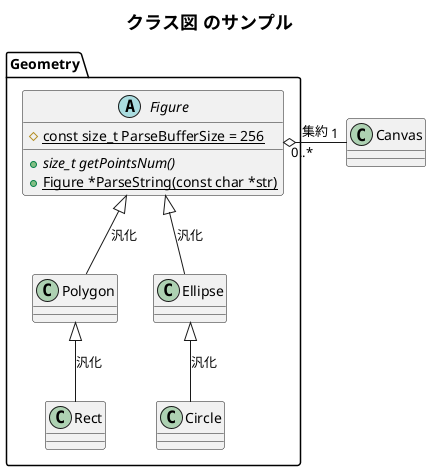 @startuml{plantuml_class_sample.svg}
title <size:18> クラス図 のサンプル </size>
skinparam {
  defaultFontName "Migu 1M"
}
class Canvas

package Geometry {
abstract Figure {
    #{static} const size_t ParseBufferSize = 256
    +{abstract} size_t getPointsNum()
    +{static} Figure *ParseString(const char *str)
}

Figure "0..*" o- "1" Canvas : 集約

Polygon <|-- Rect : 汎化
Figure <|-- Polygon : 汎化
Figure <|-- Ellipse : 汎化
Ellipse <|-- Circle : 汎化
}

@enduml